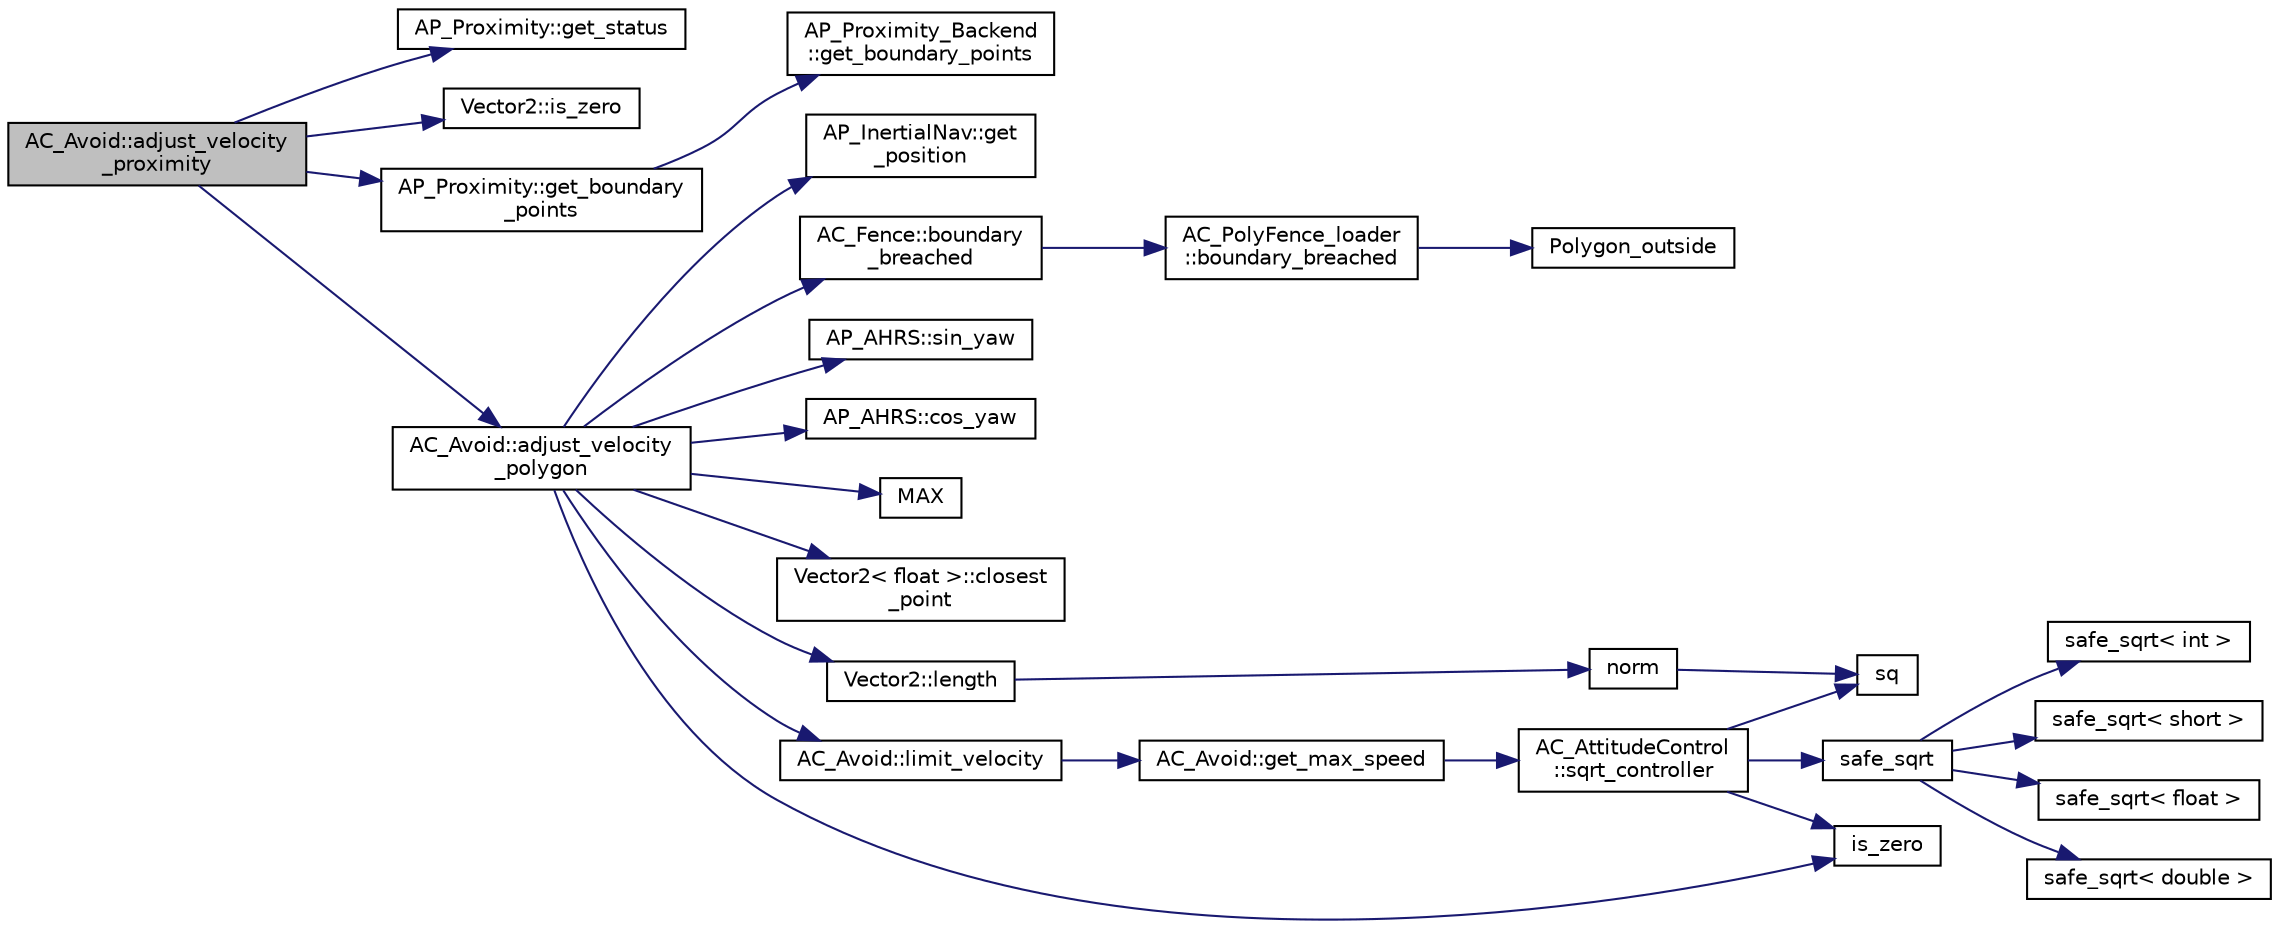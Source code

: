 digraph "AC_Avoid::adjust_velocity_proximity"
{
 // INTERACTIVE_SVG=YES
  edge [fontname="Helvetica",fontsize="10",labelfontname="Helvetica",labelfontsize="10"];
  node [fontname="Helvetica",fontsize="10",shape=record];
  rankdir="LR";
  Node1 [label="AC_Avoid::adjust_velocity\l_proximity",height=0.2,width=0.4,color="black", fillcolor="grey75", style="filled", fontcolor="black"];
  Node1 -> Node2 [color="midnightblue",fontsize="10",style="solid",fontname="Helvetica"];
  Node2 [label="AP_Proximity::get_status",height=0.2,width=0.4,color="black", fillcolor="white", style="filled",URL="$classAP__Proximity.html#a705c8ca4f3987e3b02478bc01826a53f"];
  Node1 -> Node3 [color="midnightblue",fontsize="10",style="solid",fontname="Helvetica"];
  Node3 [label="Vector2::is_zero",height=0.2,width=0.4,color="black", fillcolor="white", style="filled",URL="$structVector2.html#a7027a23fe57300a1142fdb9e28d6e3da"];
  Node1 -> Node4 [color="midnightblue",fontsize="10",style="solid",fontname="Helvetica"];
  Node4 [label="AP_Proximity::get_boundary\l_points",height=0.2,width=0.4,color="black", fillcolor="white", style="filled",URL="$classAP__Proximity.html#afb59cefa0abc90cb0d8a89754f8601bd"];
  Node4 -> Node5 [color="midnightblue",fontsize="10",style="solid",fontname="Helvetica"];
  Node5 [label="AP_Proximity_Backend\l::get_boundary_points",height=0.2,width=0.4,color="black", fillcolor="white", style="filled",URL="$classAP__Proximity__Backend.html#a0285564537ba74f044b6a6f7b2179a46"];
  Node1 -> Node6 [color="midnightblue",fontsize="10",style="solid",fontname="Helvetica"];
  Node6 [label="AC_Avoid::adjust_velocity\l_polygon",height=0.2,width=0.4,color="black", fillcolor="white", style="filled",URL="$classAC__Avoid.html#a7e9a8c28e3f61c7e7ee3bf5afe986e4f"];
  Node6 -> Node7 [color="midnightblue",fontsize="10",style="solid",fontname="Helvetica"];
  Node7 [label="AP_InertialNav::get\l_position",height=0.2,width=0.4,color="black", fillcolor="white", style="filled",URL="$classAP__InertialNav.html#a39348dd51a8c32fe16d01dfef284e31a"];
  Node6 -> Node8 [color="midnightblue",fontsize="10",style="solid",fontname="Helvetica"];
  Node8 [label="AC_Fence::boundary\l_breached",height=0.2,width=0.4,color="black", fillcolor="white", style="filled",URL="$classAC__Fence.html#a9ab2e92431697e0f47896edce9e87cf9",tooltip="returns true if we&#39;ve breached the polygon boundary. simple passthrough to underlying _poly_loader ob..."];
  Node8 -> Node9 [color="midnightblue",fontsize="10",style="solid",fontname="Helvetica"];
  Node9 [label="AC_PolyFence_loader\l::boundary_breached",height=0.2,width=0.4,color="black", fillcolor="white", style="filled",URL="$classAC__PolyFence__loader.html#a91a6b4c5611590d524eacac2c2aeec3a"];
  Node9 -> Node10 [color="midnightblue",fontsize="10",style="solid",fontname="Helvetica"];
  Node10 [label="Polygon_outside",height=0.2,width=0.4,color="black", fillcolor="white", style="filled",URL="$polygon_8cpp.html#a69c7755ab39f2ede645c4542b3aed07c"];
  Node6 -> Node11 [color="midnightblue",fontsize="10",style="solid",fontname="Helvetica"];
  Node11 [label="AP_AHRS::sin_yaw",height=0.2,width=0.4,color="black", fillcolor="white", style="filled",URL="$classAP__AHRS.html#ae559b9d6fdd1e8ed3001258f58c98c39"];
  Node6 -> Node12 [color="midnightblue",fontsize="10",style="solid",fontname="Helvetica"];
  Node12 [label="AP_AHRS::cos_yaw",height=0.2,width=0.4,color="black", fillcolor="white", style="filled",URL="$classAP__AHRS.html#a1aaffcffc239930cb651fad539362fa0"];
  Node6 -> Node13 [color="midnightblue",fontsize="10",style="solid",fontname="Helvetica"];
  Node13 [label="MAX",height=0.2,width=0.4,color="black", fillcolor="white", style="filled",URL="$AP__Math_8h.html#a5c0b5c82749ac54970b2699d3c10ee9b"];
  Node6 -> Node14 [color="midnightblue",fontsize="10",style="solid",fontname="Helvetica"];
  Node14 [label="Vector2\< float \>::closest\l_point",height=0.2,width=0.4,color="black", fillcolor="white", style="filled",URL="$structVector2.html#a6dbbf670e7cdee42222de3aacb63d56a"];
  Node6 -> Node15 [color="midnightblue",fontsize="10",style="solid",fontname="Helvetica"];
  Node15 [label="Vector2::length",height=0.2,width=0.4,color="black", fillcolor="white", style="filled",URL="$structVector2.html#ad8ebafde96f43521d3647e2552387529"];
  Node15 -> Node16 [color="midnightblue",fontsize="10",style="solid",fontname="Helvetica"];
  Node16 [label="norm",height=0.2,width=0.4,color="black", fillcolor="white", style="filled",URL="$AP__Math_8h.html#adc76d4a5e5c9ae8cb7ab17b55c40d636"];
  Node16 -> Node17 [color="midnightblue",fontsize="10",style="solid",fontname="Helvetica"];
  Node17 [label="sq",height=0.2,width=0.4,color="black", fillcolor="white", style="filled",URL="$AP__Math_8h.html#a0375e3d67fd3911cacee5c3e1408c0f2"];
  Node6 -> Node18 [color="midnightblue",fontsize="10",style="solid",fontname="Helvetica"];
  Node18 [label="is_zero",height=0.2,width=0.4,color="black", fillcolor="white", style="filled",URL="$AP__Math_8h.html#a2a12cce483e9b870da70d30406d82c60"];
  Node6 -> Node19 [color="midnightblue",fontsize="10",style="solid",fontname="Helvetica"];
  Node19 [label="AC_Avoid::limit_velocity",height=0.2,width=0.4,color="black", fillcolor="white", style="filled",URL="$classAC__Avoid.html#a888f3551abae1ca6982f69ee8a42d09a"];
  Node19 -> Node20 [color="midnightblue",fontsize="10",style="solid",fontname="Helvetica"];
  Node20 [label="AC_Avoid::get_max_speed",height=0.2,width=0.4,color="black", fillcolor="white", style="filled",URL="$classAC__Avoid.html#a2ba87fd18a092d9f11ba197255064d16"];
  Node20 -> Node21 [color="midnightblue",fontsize="10",style="solid",fontname="Helvetica"];
  Node21 [label="AC_AttitudeControl\l::sqrt_controller",height=0.2,width=0.4,color="black", fillcolor="white", style="filled",URL="$classAC__AttitudeControl.html#a1788967db1aa0dfe68fad24da23947f9"];
  Node21 -> Node18 [color="midnightblue",fontsize="10",style="solid",fontname="Helvetica"];
  Node21 -> Node17 [color="midnightblue",fontsize="10",style="solid",fontname="Helvetica"];
  Node21 -> Node22 [color="midnightblue",fontsize="10",style="solid",fontname="Helvetica"];
  Node22 [label="safe_sqrt",height=0.2,width=0.4,color="black", fillcolor="white", style="filled",URL="$AP__Math_8cpp.html#ac89eb1832d8e4d67fcf1ac07e3c25184"];
  Node22 -> Node23 [color="midnightblue",fontsize="10",style="solid",fontname="Helvetica"];
  Node23 [label="safe_sqrt\< int \>",height=0.2,width=0.4,color="black", fillcolor="white", style="filled",URL="$AP__Math_8cpp.html#aa5cb9421d48def32eb7574adb1b152b0"];
  Node22 -> Node24 [color="midnightblue",fontsize="10",style="solid",fontname="Helvetica"];
  Node24 [label="safe_sqrt\< short \>",height=0.2,width=0.4,color="black", fillcolor="white", style="filled",URL="$AP__Math_8cpp.html#a6952300e3d03222491051d674312b67d"];
  Node22 -> Node25 [color="midnightblue",fontsize="10",style="solid",fontname="Helvetica"];
  Node25 [label="safe_sqrt\< float \>",height=0.2,width=0.4,color="black", fillcolor="white", style="filled",URL="$AP__Math_8cpp.html#a40ae6cfccff676d9d2ff57e2e9ca549c"];
  Node22 -> Node26 [color="midnightblue",fontsize="10",style="solid",fontname="Helvetica"];
  Node26 [label="safe_sqrt\< double \>",height=0.2,width=0.4,color="black", fillcolor="white", style="filled",URL="$AP__Math_8cpp.html#acf6795fb73b8b915b53126f71cd2712a"];
}
